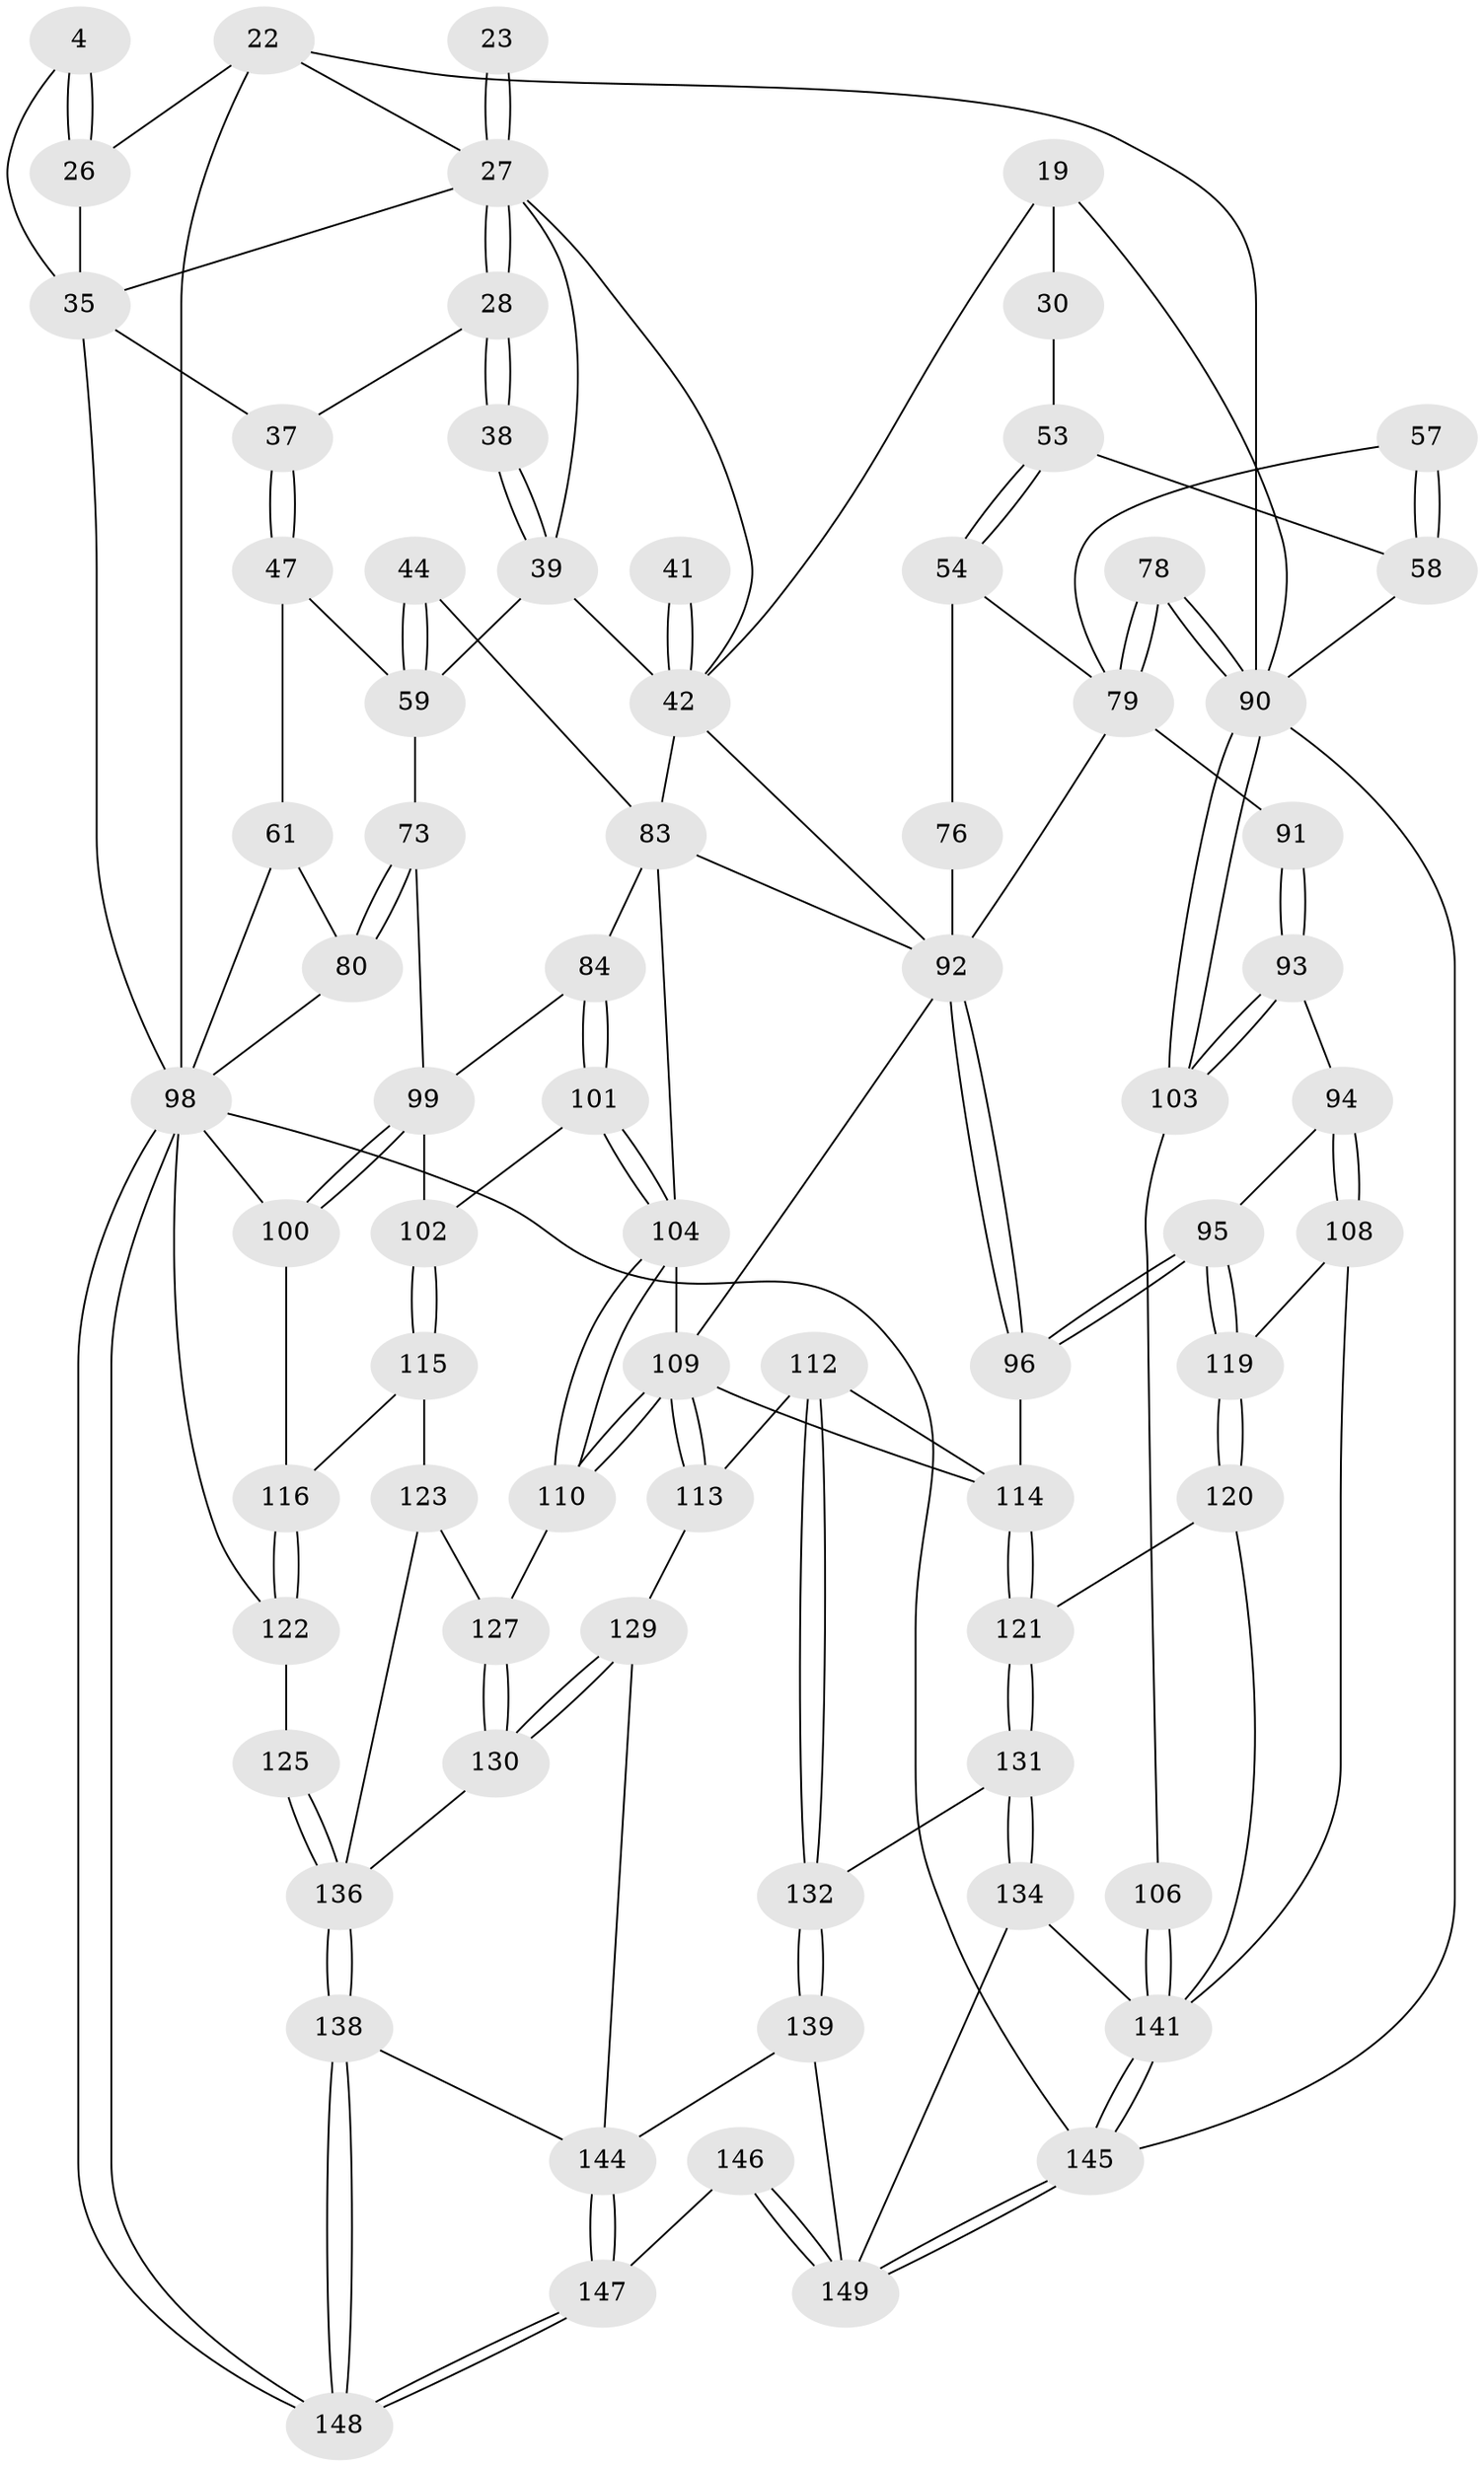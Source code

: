 // original degree distribution, {3: 0.026845637583892617, 6: 0.18791946308724833, 4: 0.18120805369127516, 5: 0.6040268456375839}
// Generated by graph-tools (version 1.1) at 2025/00/03/09/25 05:00:39]
// undirected, 74 vertices, 168 edges
graph export_dot {
graph [start="1"]
  node [color=gray90,style=filled];
  4 [pos="+0.13266274374423317+0.04197448665309291"];
  19 [pos="+0.6456697580250571+0.15055155574542753",super="+13+14"];
  22 [pos="+0+0",super="+18"];
  23 [pos="+0.22277753229464725+0.07587153647866011"];
  26 [pos="+0.07482484462584349+0.10421073847315764",super="+3"];
  27 [pos="+0.22723144375694046+0.1483499046153391",super="+11+12"];
  28 [pos="+0.22106407679951434+0.1609972473034577"];
  30 [pos="+0.7056745602727454+0.160467660811747"];
  35 [pos="+0.06492134280563658+0.17339356937035963",super="+25"];
  37 [pos="+0.11845593513276069+0.21295649328235725",super="+29"];
  38 [pos="+0.26711084796304707+0.20077172140967106"];
  39 [pos="+0.28146704830280556+0.22405524382085554",super="+33+34"];
  41 [pos="+0.503741493922948+0.20530837616212605"];
  42 [pos="+0.3788428647833065+0.29716940798569114",super="+32+31+40"];
  44 [pos="+0.31756898458517563+0.29057517464848975"];
  47 [pos="+0.11880809247621807+0.22105045021406103"];
  53 [pos="+0.7177047217569829+0.31456216878288307",super="+48"];
  54 [pos="+0.700818575958336+0.33900758785207946"];
  57 [pos="+0.8871928856239302+0.3460516686678934"];
  58 [pos="+0.8210500004591913+0.2917429219377236",super="+49+52"];
  59 [pos="+0.21790027190143046+0.36390613265361066",super="+46+45"];
  61 [pos="+0.000860334515387926+0.2881335062509792",super="+60"];
  73 [pos="+0.2152598512783876+0.4499632172450702",super="+63"];
  76 [pos="+0.6566567013294412+0.441284550672379",super="+55"];
  78 [pos="+1+0.48931213584224853"];
  79 [pos="+0.8874586256727811+0.4158979367809478",super="+74"];
  80 [pos="+0.00869517223189543+0.47280796415055615",super="+68+64"];
  83 [pos="+0.3929048883615268+0.5381288642022475",super="+66+67"];
  84 [pos="+0.3452862790194957+0.536014016733528",super="+71"];
  90 [pos="+1+0.7239461233443487",super="+17+51"];
  91 [pos="+0.8515692247798843+0.4982386920202792"];
  92 [pos="+0.7010749988667425+0.5082351933078338",super="+75+85"];
  93 [pos="+0.8508676512364055+0.522043263937949"];
  94 [pos="+0.8344269261568655+0.5397312776999951"];
  95 [pos="+0.7289601817880491+0.6097785337938185"];
  96 [pos="+0.7160756983520906+0.6048128868667718"];
  98 [pos="+0+1",super="+97"];
  99 [pos="+0.2000112731017489+0.574654003729366",super="+72"];
  100 [pos="+0.11056403718727287+0.6117286354742616"];
  101 [pos="+0.30555482253063043+0.6127100336254664"];
  102 [pos="+0.2415116676552309+0.6141856987743153"];
  103 [pos="+1+0.729593095003025"];
  104 [pos="+0.346509963994254+0.6800384378157776",super="+89"];
  106 [pos="+1+0.7316332385695804"];
  108 [pos="+0.8523592208014378+0.7066597531820249"];
  109 [pos="+0.4270075399477778+0.7330865781930608",super="+88+87+86"];
  110 [pos="+0.3516780894351391+0.7075794230596506"];
  112 [pos="+0.4868571821630528+0.7955455327737968"];
  113 [pos="+0.48651420148443636+0.7955697893576377"];
  114 [pos="+0.6120679778273884+0.7214884674294274",super="+105+111"];
  115 [pos="+0.21230558855984968+0.7034592683514949"];
  116 [pos="+0.1486596954758851+0.6904067335574656"];
  119 [pos="+0.7515468540445197+0.6597491779303571"];
  120 [pos="+0.6999444132850283+0.7727789847433417"];
  121 [pos="+0.6860498599835071+0.7722524732181909"];
  122 [pos="+0.02652045087339165+0.8402378351446856"];
  123 [pos="+0.21758092006418117+0.7611708709965636",super="+118"];
  125 [pos="+0.11352724805894945+0.8698111188771138"];
  127 [pos="+0.30409261466414444+0.8006434366945573",super="+117"];
  129 [pos="+0.3367569546202851+0.8747579051953903",super="+128"];
  130 [pos="+0.30873916871952656+0.8335374910116712"];
  131 [pos="+0.5965210302625376+0.8768502435184209"];
  132 [pos="+0.5524294816857512+0.8503975081828453"];
  134 [pos="+0.6185777226827852+0.9189270215293681"];
  136 [pos="+0.13315450647333682+0.8899122398882161",super="+135+124"];
  138 [pos="+0.18811057312359497+0.9660303952639065"];
  139 [pos="+0.5072374316480859+0.9494558046232936"];
  141 [pos="+0.8274712214576517+1",super="+133+126+107"];
  144 [pos="+0.3915526241836373+0.9994084392989936",super="+140+137"];
  145 [pos="+0.8779260223426769+1"];
  146 [pos="+0.5025446537641021+1"];
  147 [pos="+0.40216478080059753+1"];
  148 [pos="+0.2228029582802061+1"];
  149 [pos="+0.5429497131340364+1",super="+142+143"];
  4 -- 26 [weight=2];
  4 -- 26;
  4 -- 35;
  19 -- 30 [weight=2];
  19 -- 90;
  19 -- 42;
  22 -- 98 [weight=2];
  22 -- 90 [weight=2];
  22 -- 26;
  22 -- 27;
  23 -- 27 [weight=3];
  23 -- 27;
  26 -- 35;
  27 -- 28;
  27 -- 28;
  27 -- 39;
  27 -- 42;
  27 -- 35;
  28 -- 38;
  28 -- 38;
  28 -- 37;
  30 -- 53;
  35 -- 37 [weight=2];
  35 -- 98;
  37 -- 47;
  37 -- 47;
  38 -- 39 [weight=2];
  38 -- 39;
  39 -- 42;
  39 -- 59;
  41 -- 42 [weight=3];
  41 -- 42;
  42 -- 83;
  42 -- 92;
  44 -- 59 [weight=2];
  44 -- 59;
  44 -- 83;
  47 -- 59;
  47 -- 61;
  53 -- 54;
  53 -- 54;
  53 -- 58 [weight=2];
  54 -- 76;
  54 -- 79;
  57 -- 58 [weight=2];
  57 -- 58;
  57 -- 79;
  58 -- 90;
  59 -- 73;
  61 -- 80 [weight=2];
  61 -- 98;
  73 -- 80 [weight=2];
  73 -- 80;
  73 -- 99;
  76 -- 92 [weight=3];
  78 -- 79;
  78 -- 79;
  78 -- 90 [weight=2];
  78 -- 90;
  79 -- 91 [weight=2];
  79 -- 92;
  80 -- 98;
  83 -- 84 [weight=2];
  83 -- 92;
  83 -- 104;
  84 -- 101;
  84 -- 101;
  84 -- 99;
  90 -- 103;
  90 -- 103;
  90 -- 145;
  91 -- 93;
  91 -- 93;
  92 -- 96;
  92 -- 96;
  92 -- 109;
  93 -- 94;
  93 -- 103;
  93 -- 103;
  94 -- 95;
  94 -- 108;
  94 -- 108;
  95 -- 96;
  95 -- 96;
  95 -- 119;
  95 -- 119;
  96 -- 114;
  98 -- 148;
  98 -- 148;
  98 -- 145;
  98 -- 100;
  98 -- 122;
  99 -- 100;
  99 -- 100;
  99 -- 102;
  100 -- 116;
  101 -- 102;
  101 -- 104;
  101 -- 104;
  102 -- 115;
  102 -- 115;
  103 -- 106;
  104 -- 110;
  104 -- 110;
  104 -- 109;
  106 -- 141 [weight=2];
  106 -- 141;
  108 -- 119;
  108 -- 141;
  109 -- 110;
  109 -- 110;
  109 -- 113;
  109 -- 113;
  109 -- 114 [weight=2];
  110 -- 127;
  112 -- 113;
  112 -- 132;
  112 -- 132;
  112 -- 114;
  113 -- 129;
  114 -- 121;
  114 -- 121;
  115 -- 116;
  115 -- 123;
  116 -- 122;
  116 -- 122;
  119 -- 120;
  119 -- 120;
  120 -- 121;
  120 -- 141;
  121 -- 131;
  121 -- 131;
  122 -- 125;
  123 -- 127 [weight=2];
  123 -- 136;
  125 -- 136 [weight=2];
  125 -- 136;
  127 -- 130;
  127 -- 130;
  129 -- 130;
  129 -- 130;
  129 -- 144 [weight=2];
  130 -- 136;
  131 -- 132;
  131 -- 134;
  131 -- 134;
  132 -- 139;
  132 -- 139;
  134 -- 141;
  134 -- 149;
  136 -- 138;
  136 -- 138;
  138 -- 148;
  138 -- 148;
  138 -- 144;
  139 -- 144;
  139 -- 149;
  141 -- 145;
  141 -- 145;
  144 -- 147;
  144 -- 147;
  145 -- 149;
  145 -- 149;
  146 -- 147;
  146 -- 149 [weight=2];
  146 -- 149;
  147 -- 148;
  147 -- 148;
}
